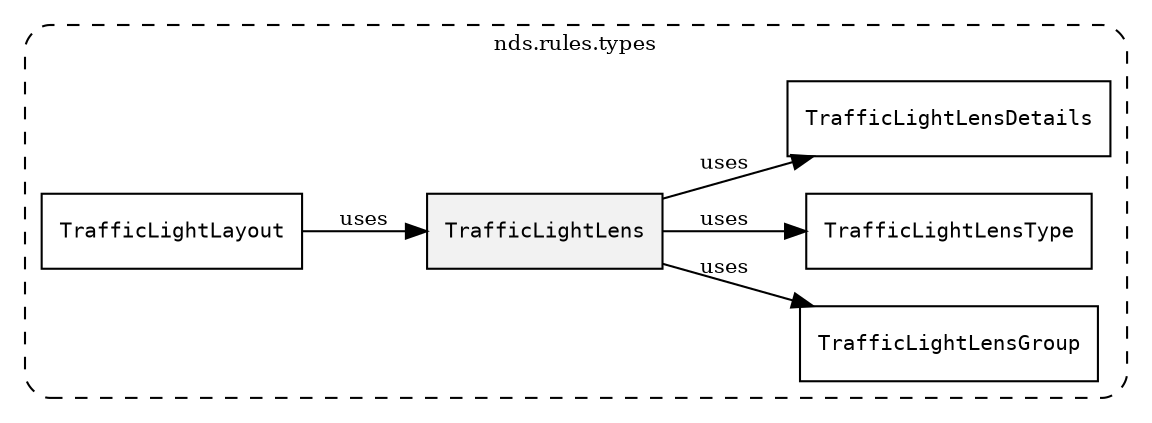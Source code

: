 /**
 * This dot file creates symbol collaboration diagram for TrafficLightLens.
 */
digraph ZSERIO
{
    node [shape=box, fontsize=10];
    rankdir="LR";
    fontsize=10;
    tooltip="TrafficLightLens collaboration diagram";

    subgraph "cluster_nds.rules.types"
    {
        style="dashed, rounded";
        label="nds.rules.types";
        tooltip="Package nds.rules.types";
        href="../../../content/packages/nds.rules.types.html#Package-nds-rules-types";
        target="_parent";

        "TrafficLightLens" [style="filled", fillcolor="#0000000D", target="_parent", label=<<font face="monospace"><table align="center" border="0" cellspacing="0" cellpadding="0"><tr><td href="../../../content/packages/nds.rules.types.html#Structure-TrafficLightLens" title="Structure defined in nds.rules.types">TrafficLightLens</td></tr></table></font>>];
        "TrafficLightLensGroup" [target="_parent", label=<<font face="monospace"><table align="center" border="0" cellspacing="0" cellpadding="0"><tr><td href="../../../content/packages/nds.rules.types.html#Subtype-TrafficLightLensGroup" title="Subtype defined in nds.rules.types">TrafficLightLensGroup</td></tr></table></font>>];
        "TrafficLightLensType" [target="_parent", label=<<font face="monospace"><table align="center" border="0" cellspacing="0" cellpadding="0"><tr><td href="../../../content/packages/nds.rules.types.html#Enum-TrafficLightLensType" title="Enum defined in nds.rules.types">TrafficLightLensType</td></tr></table></font>>];
        "TrafficLightLensDetails" [target="_parent", label=<<font face="monospace"><table align="center" border="0" cellspacing="0" cellpadding="0"><tr><td href="../../../content/packages/nds.rules.types.html#Structure-TrafficLightLensDetails" title="Structure defined in nds.rules.types">TrafficLightLensDetails</td></tr></table></font>>];
        "TrafficLightLayout" [target="_parent", label=<<font face="monospace"><table align="center" border="0" cellspacing="0" cellpadding="0"><tr><td href="../../../content/packages/nds.rules.types.html#Structure-TrafficLightLayout" title="Structure defined in nds.rules.types">TrafficLightLayout</td></tr></table></font>>];
    }

    "TrafficLightLens" -> "TrafficLightLensGroup" [label="uses", fontsize=10];
    "TrafficLightLens" -> "TrafficLightLensType" [label="uses", fontsize=10];
    "TrafficLightLens" -> "TrafficLightLensDetails" [label="uses", fontsize=10];
    "TrafficLightLayout" -> "TrafficLightLens" [label="uses", fontsize=10];
}
